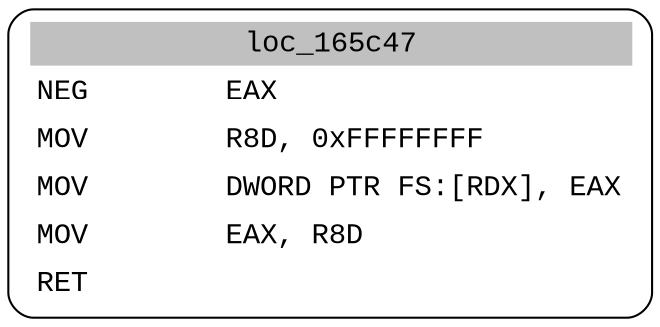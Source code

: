digraph asm_graph {
1941 [
shape="Mrecord" fontname="Courier New"label =<<table border="0" cellborder="0" cellpadding="3"><tr><td align="center" colspan="2" bgcolor="grey">loc_165c47</td></tr><tr><td align="left">NEG        EAX</td></tr><tr><td align="left">MOV        R8D, 0xFFFFFFFF</td></tr><tr><td align="left">MOV        DWORD PTR FS:[RDX], EAX</td></tr><tr><td align="left">MOV        EAX, R8D</td></tr><tr><td align="left">RET        </td></tr></table>> ];
}